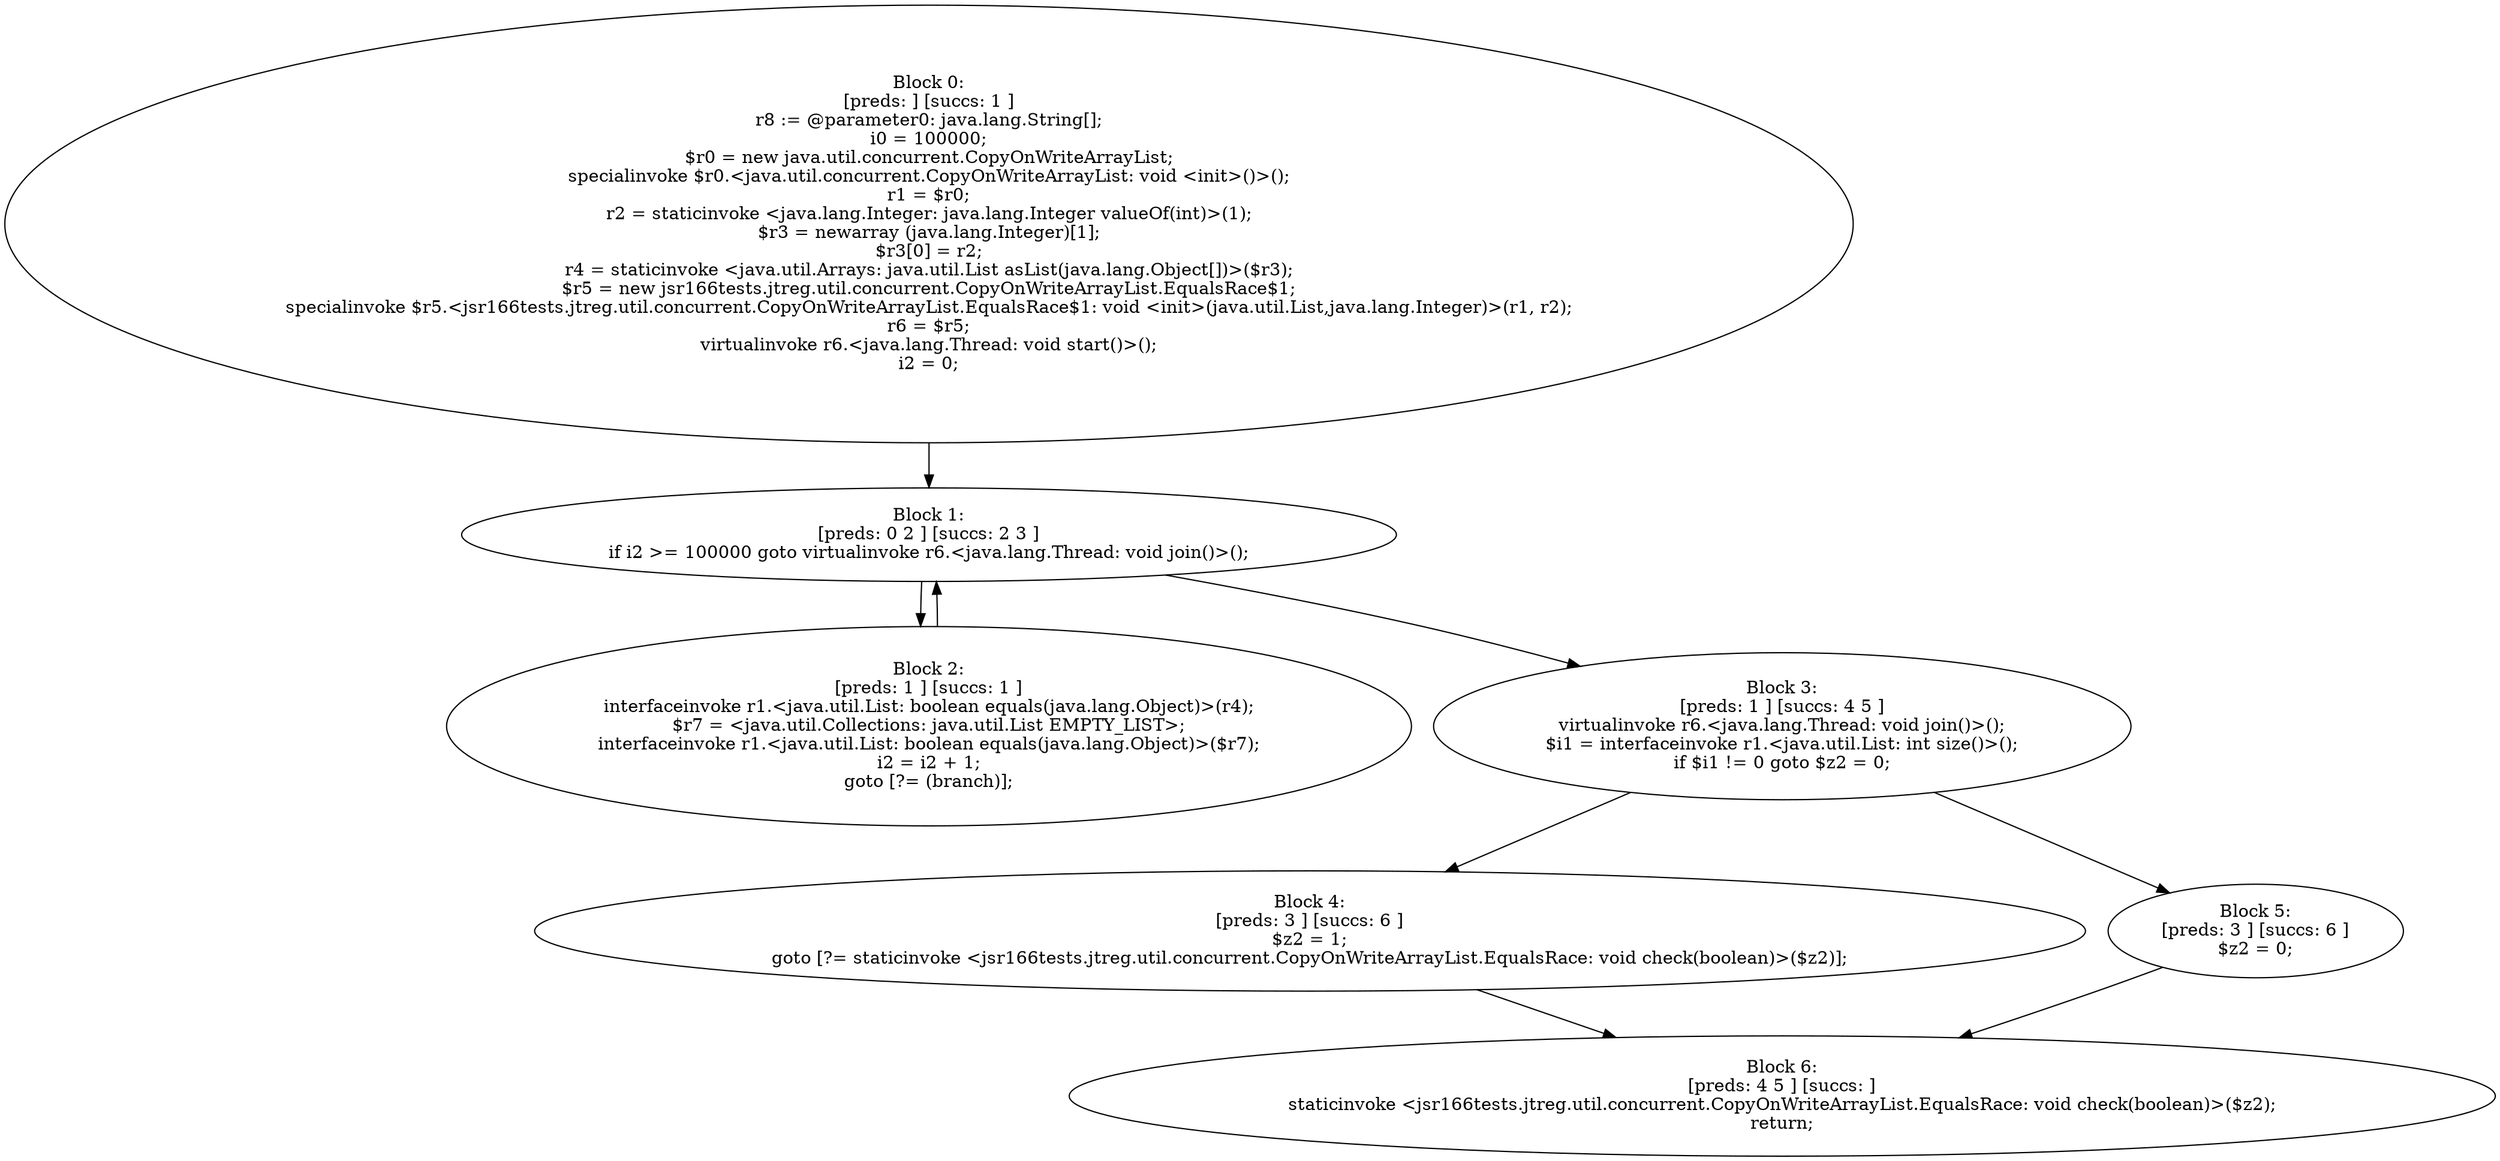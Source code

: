 digraph "unitGraph" {
    "Block 0:
[preds: ] [succs: 1 ]
r8 := @parameter0: java.lang.String[];
i0 = 100000;
$r0 = new java.util.concurrent.CopyOnWriteArrayList;
specialinvoke $r0.<java.util.concurrent.CopyOnWriteArrayList: void <init>()>();
r1 = $r0;
r2 = staticinvoke <java.lang.Integer: java.lang.Integer valueOf(int)>(1);
$r3 = newarray (java.lang.Integer)[1];
$r3[0] = r2;
r4 = staticinvoke <java.util.Arrays: java.util.List asList(java.lang.Object[])>($r3);
$r5 = new jsr166tests.jtreg.util.concurrent.CopyOnWriteArrayList.EqualsRace$1;
specialinvoke $r5.<jsr166tests.jtreg.util.concurrent.CopyOnWriteArrayList.EqualsRace$1: void <init>(java.util.List,java.lang.Integer)>(r1, r2);
r6 = $r5;
virtualinvoke r6.<java.lang.Thread: void start()>();
i2 = 0;
"
    "Block 1:
[preds: 0 2 ] [succs: 2 3 ]
if i2 >= 100000 goto virtualinvoke r6.<java.lang.Thread: void join()>();
"
    "Block 2:
[preds: 1 ] [succs: 1 ]
interfaceinvoke r1.<java.util.List: boolean equals(java.lang.Object)>(r4);
$r7 = <java.util.Collections: java.util.List EMPTY_LIST>;
interfaceinvoke r1.<java.util.List: boolean equals(java.lang.Object)>($r7);
i2 = i2 + 1;
goto [?= (branch)];
"
    "Block 3:
[preds: 1 ] [succs: 4 5 ]
virtualinvoke r6.<java.lang.Thread: void join()>();
$i1 = interfaceinvoke r1.<java.util.List: int size()>();
if $i1 != 0 goto $z2 = 0;
"
    "Block 4:
[preds: 3 ] [succs: 6 ]
$z2 = 1;
goto [?= staticinvoke <jsr166tests.jtreg.util.concurrent.CopyOnWriteArrayList.EqualsRace: void check(boolean)>($z2)];
"
    "Block 5:
[preds: 3 ] [succs: 6 ]
$z2 = 0;
"
    "Block 6:
[preds: 4 5 ] [succs: ]
staticinvoke <jsr166tests.jtreg.util.concurrent.CopyOnWriteArrayList.EqualsRace: void check(boolean)>($z2);
return;
"
    "Block 0:
[preds: ] [succs: 1 ]
r8 := @parameter0: java.lang.String[];
i0 = 100000;
$r0 = new java.util.concurrent.CopyOnWriteArrayList;
specialinvoke $r0.<java.util.concurrent.CopyOnWriteArrayList: void <init>()>();
r1 = $r0;
r2 = staticinvoke <java.lang.Integer: java.lang.Integer valueOf(int)>(1);
$r3 = newarray (java.lang.Integer)[1];
$r3[0] = r2;
r4 = staticinvoke <java.util.Arrays: java.util.List asList(java.lang.Object[])>($r3);
$r5 = new jsr166tests.jtreg.util.concurrent.CopyOnWriteArrayList.EqualsRace$1;
specialinvoke $r5.<jsr166tests.jtreg.util.concurrent.CopyOnWriteArrayList.EqualsRace$1: void <init>(java.util.List,java.lang.Integer)>(r1, r2);
r6 = $r5;
virtualinvoke r6.<java.lang.Thread: void start()>();
i2 = 0;
"->"Block 1:
[preds: 0 2 ] [succs: 2 3 ]
if i2 >= 100000 goto virtualinvoke r6.<java.lang.Thread: void join()>();
";
    "Block 1:
[preds: 0 2 ] [succs: 2 3 ]
if i2 >= 100000 goto virtualinvoke r6.<java.lang.Thread: void join()>();
"->"Block 2:
[preds: 1 ] [succs: 1 ]
interfaceinvoke r1.<java.util.List: boolean equals(java.lang.Object)>(r4);
$r7 = <java.util.Collections: java.util.List EMPTY_LIST>;
interfaceinvoke r1.<java.util.List: boolean equals(java.lang.Object)>($r7);
i2 = i2 + 1;
goto [?= (branch)];
";
    "Block 1:
[preds: 0 2 ] [succs: 2 3 ]
if i2 >= 100000 goto virtualinvoke r6.<java.lang.Thread: void join()>();
"->"Block 3:
[preds: 1 ] [succs: 4 5 ]
virtualinvoke r6.<java.lang.Thread: void join()>();
$i1 = interfaceinvoke r1.<java.util.List: int size()>();
if $i1 != 0 goto $z2 = 0;
";
    "Block 2:
[preds: 1 ] [succs: 1 ]
interfaceinvoke r1.<java.util.List: boolean equals(java.lang.Object)>(r4);
$r7 = <java.util.Collections: java.util.List EMPTY_LIST>;
interfaceinvoke r1.<java.util.List: boolean equals(java.lang.Object)>($r7);
i2 = i2 + 1;
goto [?= (branch)];
"->"Block 1:
[preds: 0 2 ] [succs: 2 3 ]
if i2 >= 100000 goto virtualinvoke r6.<java.lang.Thread: void join()>();
";
    "Block 3:
[preds: 1 ] [succs: 4 5 ]
virtualinvoke r6.<java.lang.Thread: void join()>();
$i1 = interfaceinvoke r1.<java.util.List: int size()>();
if $i1 != 0 goto $z2 = 0;
"->"Block 4:
[preds: 3 ] [succs: 6 ]
$z2 = 1;
goto [?= staticinvoke <jsr166tests.jtreg.util.concurrent.CopyOnWriteArrayList.EqualsRace: void check(boolean)>($z2)];
";
    "Block 3:
[preds: 1 ] [succs: 4 5 ]
virtualinvoke r6.<java.lang.Thread: void join()>();
$i1 = interfaceinvoke r1.<java.util.List: int size()>();
if $i1 != 0 goto $z2 = 0;
"->"Block 5:
[preds: 3 ] [succs: 6 ]
$z2 = 0;
";
    "Block 4:
[preds: 3 ] [succs: 6 ]
$z2 = 1;
goto [?= staticinvoke <jsr166tests.jtreg.util.concurrent.CopyOnWriteArrayList.EqualsRace: void check(boolean)>($z2)];
"->"Block 6:
[preds: 4 5 ] [succs: ]
staticinvoke <jsr166tests.jtreg.util.concurrent.CopyOnWriteArrayList.EqualsRace: void check(boolean)>($z2);
return;
";
    "Block 5:
[preds: 3 ] [succs: 6 ]
$z2 = 0;
"->"Block 6:
[preds: 4 5 ] [succs: ]
staticinvoke <jsr166tests.jtreg.util.concurrent.CopyOnWriteArrayList.EqualsRace: void check(boolean)>($z2);
return;
";
}

